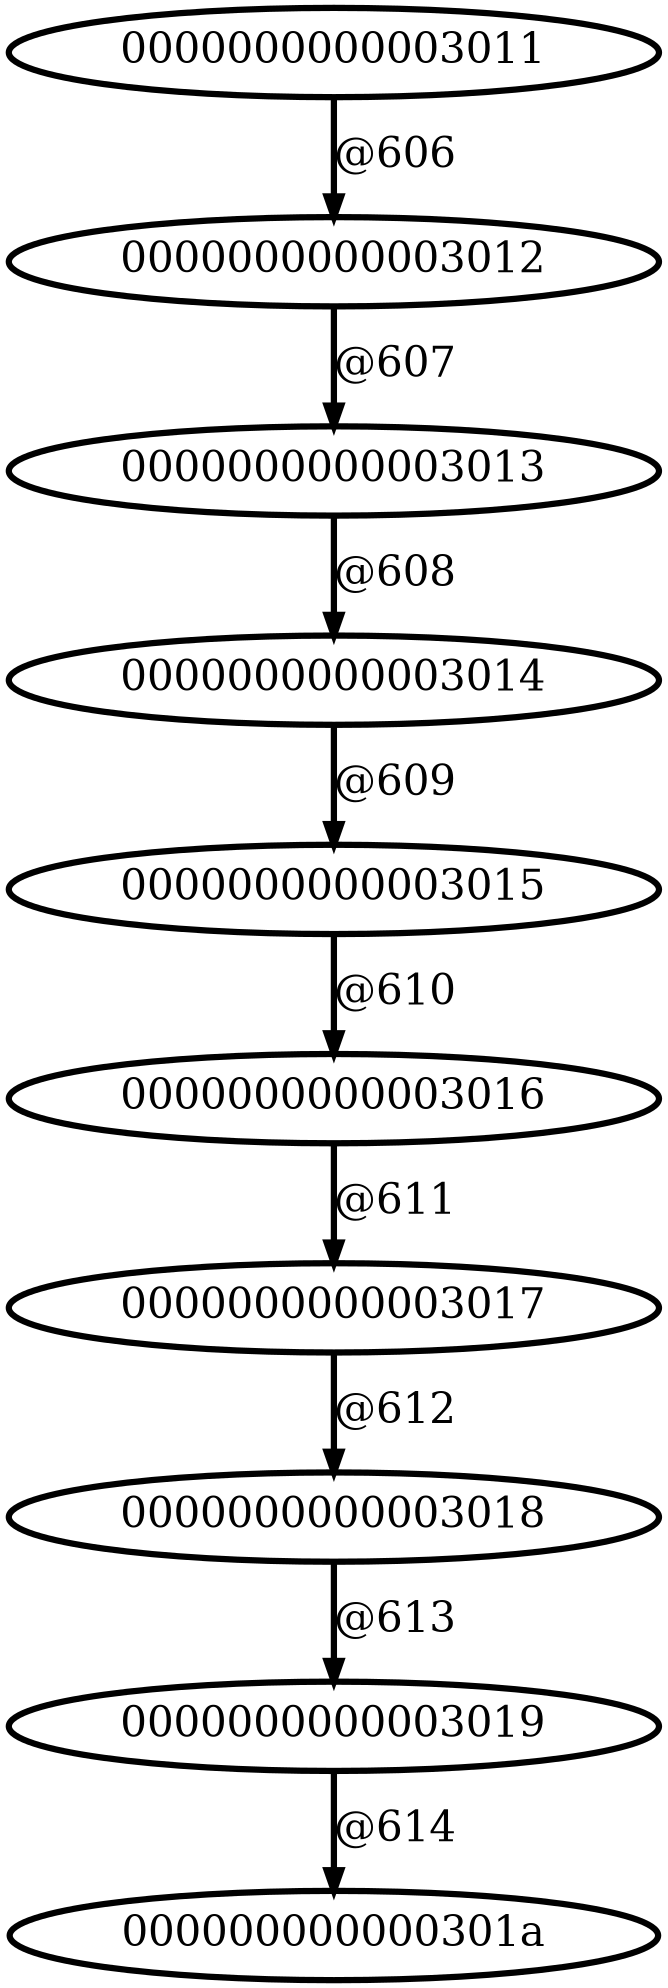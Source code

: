 digraph G {
        node [style=rounded, penwidth=3, fontsize=20, shape=oval];
        "0000000000003011" -> "0000000000003012" [label="@606", color=black,arrowsize=1,style=bold,penwidth=3,fontsize=20];
"0000000000003012" -> "0000000000003013" [label="@607", color=black,arrowsize=1,style=bold,penwidth=3,fontsize=20];
"0000000000003013" -> "0000000000003014" [label="@608", color=black,arrowsize=1,style=bold,penwidth=3,fontsize=20];
"0000000000003014" -> "0000000000003015" [label="@609", color=black,arrowsize=1,style=bold,penwidth=3,fontsize=20];
"0000000000003015" -> "0000000000003016" [label="@610", color=black,arrowsize=1,style=bold,penwidth=3,fontsize=20];
"0000000000003016" -> "0000000000003017" [label="@611", color=black,arrowsize=1,style=bold,penwidth=3,fontsize=20];
"0000000000003017" -> "0000000000003018" [label="@612", color=black,arrowsize=1,style=bold,penwidth=3,fontsize=20];
"0000000000003018" -> "0000000000003019" [label="@613", color=black,arrowsize=1,style=bold,penwidth=3,fontsize=20];
"0000000000003019" -> "000000000000301a" [label="@614", color=black,arrowsize=1,style=bold,penwidth=3,fontsize=20];
}
